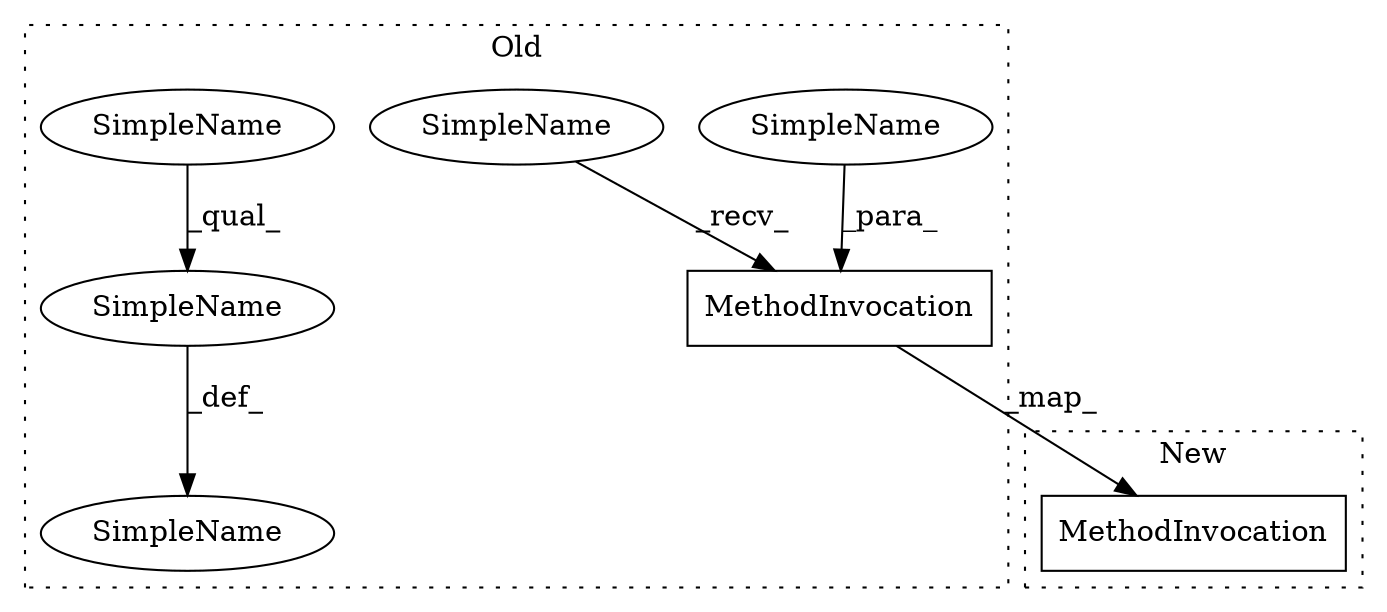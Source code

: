 digraph G {
subgraph cluster0 {
2 [label="MethodInvocation" a="32" s="2485,2579" l="8,1" shape="box"];
3 [label="SimpleName" a="42" s="2660" l="9" shape="ellipse"];
4 [label="SimpleName" a="42" s="2660" l="15" shape="ellipse"];
5 [label="SimpleName" a="42" s="2477" l="7" shape="ellipse"];
6 [label="SimpleName" a="42" s="2643" l="14" shape="ellipse"];
7 [label="SimpleName" a="42" s="2537" l="9" shape="ellipse"];
label = "Old";
style="dotted";
}
subgraph cluster1 {
1 [label="MethodInvocation" a="32" s="2682,2761" l="8,1" shape="box"];
label = "New";
style="dotted";
}
2 -> 1 [label="_map_"];
3 -> 4 [label="_qual_"];
4 -> 6 [label="_def_"];
5 -> 2 [label="_recv_"];
7 -> 2 [label="_para_"];
}
